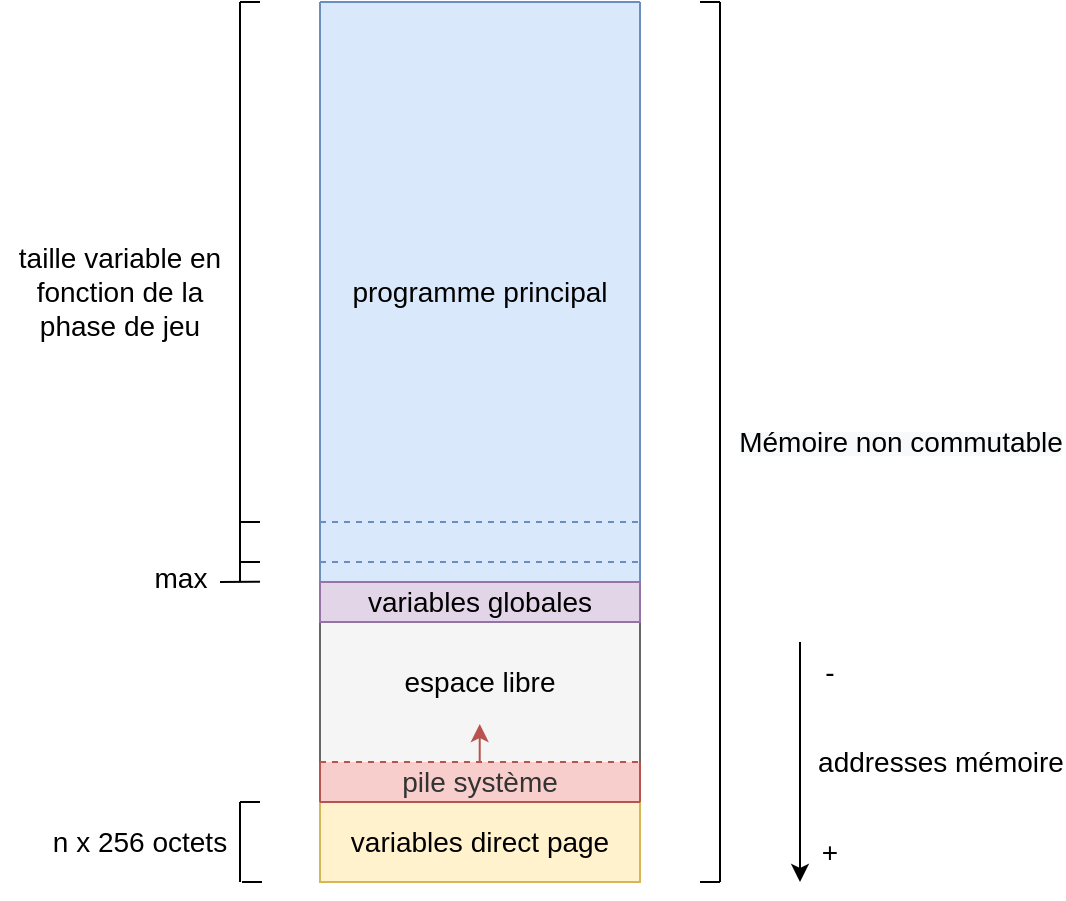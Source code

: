 <mxfile version="16.5.1" type="device"><diagram id="eQciy8wDLrB5z8Aikelj" name="Page-1"><mxGraphModel dx="1185" dy="721" grid="1" gridSize="10" guides="1" tooltips="1" connect="1" arrows="1" fold="1" page="1" pageScale="1" pageWidth="827" pageHeight="1169" math="0" shadow="0"><root><mxCell id="0"/><mxCell id="1" parent="0"/><mxCell id="13dcfKnotNPmauBQ8piw-3" value="&lt;font color=&quot;#000000&quot; style=&quot;font-size: 14px&quot;&gt;espace libre&lt;/font&gt;" style="rounded=0;whiteSpace=wrap;html=1;fillColor=#f5f5f5;fontColor=#333333;strokeColor=#666666;verticalAlign=middle;" vertex="1" parent="1"><mxGeometry x="320" y="480" width="160" height="120" as="geometry"/></mxCell><mxCell id="13dcfKnotNPmauBQ8piw-4" value="&lt;font style=&quot;font-size: 14px&quot;&gt;variables direct page&lt;/font&gt;" style="rounded=0;whiteSpace=wrap;html=1;fillColor=#fff2cc;strokeColor=#d6b656;" vertex="1" parent="1"><mxGeometry x="320" y="600" width="160" height="40" as="geometry"/></mxCell><mxCell id="13dcfKnotNPmauBQ8piw-5" value="&lt;font style=&quot;font-size: 14px&quot;&gt;programme principal&lt;/font&gt;" style="rounded=0;whiteSpace=wrap;html=1;fillColor=#dae8fc;strokeColor=#6c8ebf;dashed=1;" vertex="1" parent="1"><mxGeometry x="320" y="200" width="160" height="290" as="geometry"/></mxCell><mxCell id="13dcfKnotNPmauBQ8piw-7" value="&lt;span style=&quot;color: rgb(0 , 0 , 0) ; font-family: &amp;#34;helvetica&amp;#34; ; font-style: normal ; font-weight: 400 ; letter-spacing: normal ; text-align: center ; text-indent: 0px ; text-transform: none ; word-spacing: 0px ; background-color: rgb(248 , 249 , 250) ; display: inline ; float: none&quot;&gt;&lt;font style=&quot;font-size: 14px&quot;&gt;Mémoire non commutable&lt;/font&gt;&lt;/span&gt;" style="endArrow=none;html=1;rounded=0;" edge="1" parent="1"><mxGeometry y="-90" width="50" height="50" relative="1" as="geometry"><mxPoint x="520" y="640" as="sourcePoint"/><mxPoint x="520" y="200" as="targetPoint"/><mxPoint as="offset"/></mxGeometry></mxCell><mxCell id="13dcfKnotNPmauBQ8piw-9" value="" style="endArrow=none;html=1;rounded=0;" edge="1" parent="1"><mxGeometry width="50" height="50" relative="1" as="geometry"><mxPoint x="510" y="200" as="sourcePoint"/><mxPoint x="520" y="200" as="targetPoint"/></mxGeometry></mxCell><mxCell id="13dcfKnotNPmauBQ8piw-10" value="" style="endArrow=none;html=1;rounded=0;" edge="1" parent="1"><mxGeometry width="50" height="50" relative="1" as="geometry"><mxPoint x="510" y="640" as="sourcePoint"/><mxPoint x="520" y="640" as="targetPoint"/></mxGeometry></mxCell><mxCell id="13dcfKnotNPmauBQ8piw-11" value="" style="endArrow=classic;html=1;rounded=0;" edge="1" parent="1"><mxGeometry width="50" height="50" relative="1" as="geometry"><mxPoint x="560" y="520" as="sourcePoint"/><mxPoint x="560" y="640" as="targetPoint"/></mxGeometry></mxCell><mxCell id="13dcfKnotNPmauBQ8piw-12" value="&lt;font style=&quot;font-size: 14px&quot;&gt;addresses mémoire&lt;/font&gt;" style="edgeLabel;html=1;align=center;verticalAlign=middle;resizable=0;points=[];horizontal=1;" vertex="1" connectable="0" parent="13dcfKnotNPmauBQ8piw-11"><mxGeometry x="-0.05" y="2" relative="1" as="geometry"><mxPoint x="68" y="3" as="offset"/></mxGeometry></mxCell><mxCell id="13dcfKnotNPmauBQ8piw-13" value="-" style="text;html=1;strokeColor=none;fillColor=none;align=center;verticalAlign=middle;whiteSpace=wrap;rounded=0;fontSize=14;" vertex="1" parent="1"><mxGeometry x="560" y="520" width="30" height="30" as="geometry"/></mxCell><mxCell id="13dcfKnotNPmauBQ8piw-14" value="+" style="text;html=1;strokeColor=none;fillColor=none;align=center;verticalAlign=middle;whiteSpace=wrap;rounded=0;fontSize=14;" vertex="1" parent="1"><mxGeometry x="560" y="610" width="30" height="30" as="geometry"/></mxCell><mxCell id="13dcfKnotNPmauBQ8piw-18" value="&lt;span style=&quot;color: rgb(51 , 51 , 51)&quot;&gt;pile système&lt;/span&gt;" style="rounded=0;whiteSpace=wrap;html=1;fontSize=14;fillColor=#f8cecc;strokeColor=#b85450;dashed=1;" vertex="1" parent="1"><mxGeometry x="320" y="580" width="160" height="20" as="geometry"/></mxCell><mxCell id="13dcfKnotNPmauBQ8piw-16" value="" style="endArrow=classic;html=1;rounded=0;fontSize=14;fillColor=#f8cecc;strokeColor=#b85450;" edge="1" parent="1"><mxGeometry width="50" height="50" relative="1" as="geometry"><mxPoint x="399.86" y="580" as="sourcePoint"/><mxPoint x="399.86" y="561" as="targetPoint"/></mxGeometry></mxCell><mxCell id="13dcfKnotNPmauBQ8piw-19" value="" style="endArrow=none;html=1;rounded=0;fontSize=14;entryX=1;entryY=1;entryDx=0;entryDy=0;exitX=0;exitY=1;exitDx=0;exitDy=0;fillColor=#f8cecc;strokeColor=#b85450;" edge="1" parent="1" source="13dcfKnotNPmauBQ8piw-18" target="13dcfKnotNPmauBQ8piw-18"><mxGeometry width="50" height="50" relative="1" as="geometry"><mxPoint x="230" y="580" as="sourcePoint"/><mxPoint x="280" y="530" as="targetPoint"/></mxGeometry></mxCell><mxCell id="13dcfKnotNPmauBQ8piw-21" value="" style="endArrow=none;html=1;rounded=0;fontSize=14;exitX=0;exitY=1;exitDx=0;exitDy=0;fillColor=#f8cecc;strokeColor=#b85450;" edge="1" parent="1" source="13dcfKnotNPmauBQ8piw-18"><mxGeometry width="50" height="50" relative="1" as="geometry"><mxPoint x="400" y="570" as="sourcePoint"/><mxPoint x="320" y="580" as="targetPoint"/></mxGeometry></mxCell><mxCell id="13dcfKnotNPmauBQ8piw-22" value="" style="endArrow=none;html=1;rounded=0;fontSize=14;exitX=1;exitY=1;exitDx=0;exitDy=0;entryX=0.003;entryY=0.838;entryDx=0;entryDy=0;entryPerimeter=0;fillColor=#f8cecc;strokeColor=#b85450;" edge="1" parent="1" source="13dcfKnotNPmauBQ8piw-18"><mxGeometry width="50" height="50" relative="1" as="geometry"><mxPoint x="479.52" y="599.44" as="sourcePoint"/><mxPoint x="480" y="580" as="targetPoint"/></mxGeometry></mxCell><mxCell id="13dcfKnotNPmauBQ8piw-23" value="n x 256 octets" style="text;html=1;strokeColor=none;fillColor=none;align=center;verticalAlign=middle;whiteSpace=wrap;rounded=0;dashed=1;fontSize=14;" vertex="1" parent="1"><mxGeometry x="180" y="605" width="100" height="30" as="geometry"/></mxCell><mxCell id="13dcfKnotNPmauBQ8piw-24" value="" style="endArrow=none;html=1;rounded=0;fontSize=14;" edge="1" parent="1"><mxGeometry width="50" height="50" relative="1" as="geometry"><mxPoint x="280" y="640" as="sourcePoint"/><mxPoint x="280" y="600" as="targetPoint"/></mxGeometry></mxCell><mxCell id="13dcfKnotNPmauBQ8piw-25" value="" style="endArrow=none;html=1;rounded=0;fontSize=14;" edge="1" parent="1"><mxGeometry width="50" height="50" relative="1" as="geometry"><mxPoint x="280" y="600" as="sourcePoint"/><mxPoint x="290" y="600" as="targetPoint"/></mxGeometry></mxCell><mxCell id="13dcfKnotNPmauBQ8piw-26" value="" style="endArrow=none;html=1;rounded=0;fontSize=14;" edge="1" parent="1"><mxGeometry width="50" height="50" relative="1" as="geometry"><mxPoint x="281" y="640" as="sourcePoint"/><mxPoint x="291" y="640" as="targetPoint"/></mxGeometry></mxCell><mxCell id="13dcfKnotNPmauBQ8piw-27" value="" style="endArrow=none;html=1;rounded=0;fontSize=14;exitX=0;exitY=1;exitDx=0;exitDy=0;fillColor=#dae8fc;strokeColor=#6c8ebf;" edge="1" parent="1" source="13dcfKnotNPmauBQ8piw-5"><mxGeometry width="50" height="50" relative="1" as="geometry"><mxPoint x="270" y="250" as="sourcePoint"/><mxPoint x="320" y="200" as="targetPoint"/></mxGeometry></mxCell><mxCell id="13dcfKnotNPmauBQ8piw-28" value="" style="endArrow=none;html=1;rounded=0;fontSize=14;entryX=1;entryY=0;entryDx=0;entryDy=0;fillColor=#dae8fc;strokeColor=#6c8ebf;" edge="1" parent="1" target="13dcfKnotNPmauBQ8piw-5"><mxGeometry width="50" height="50" relative="1" as="geometry"><mxPoint x="320" y="200" as="sourcePoint"/><mxPoint x="460" y="340" as="targetPoint"/></mxGeometry></mxCell><mxCell id="13dcfKnotNPmauBQ8piw-29" value="" style="endArrow=none;html=1;rounded=0;fontSize=14;entryX=1;entryY=0;entryDx=0;entryDy=0;exitX=1;exitY=1;exitDx=0;exitDy=0;fillColor=#dae8fc;strokeColor=#6c8ebf;" edge="1" parent="1" source="13dcfKnotNPmauBQ8piw-5" target="13dcfKnotNPmauBQ8piw-5"><mxGeometry width="50" height="50" relative="1" as="geometry"><mxPoint x="410" y="390" as="sourcePoint"/><mxPoint x="460" y="340" as="targetPoint"/></mxGeometry></mxCell><mxCell id="13dcfKnotNPmauBQ8piw-32" value="" style="endArrow=none;dashed=1;html=1;rounded=0;fontSize=14;fillColor=#dae8fc;strokeColor=#6c8ebf;" edge="1" parent="1"><mxGeometry width="50" height="50" relative="1" as="geometry"><mxPoint x="320" y="480" as="sourcePoint"/><mxPoint x="480" y="480" as="targetPoint"/></mxGeometry></mxCell><mxCell id="13dcfKnotNPmauBQ8piw-33" value="" style="endArrow=none;dashed=1;html=1;rounded=0;fontSize=14;fillColor=#dae8fc;strokeColor=#6c8ebf;" edge="1" parent="1"><mxGeometry width="50" height="50" relative="1" as="geometry"><mxPoint x="320" y="460" as="sourcePoint"/><mxPoint x="480" y="460" as="targetPoint"/></mxGeometry></mxCell><mxCell id="13dcfKnotNPmauBQ8piw-34" value="taille variable en fonction de la phase de jeu" style="text;html=1;strokeColor=none;fillColor=none;align=center;verticalAlign=middle;whiteSpace=wrap;rounded=0;dashed=1;fontSize=14;" vertex="1" parent="1"><mxGeometry x="160" y="310" width="120" height="70" as="geometry"/></mxCell><mxCell id="13dcfKnotNPmauBQ8piw-37" value="" style="endArrow=none;html=1;rounded=0;fontSize=14;" edge="1" parent="1"><mxGeometry width="50" height="50" relative="1" as="geometry"><mxPoint x="280" y="490" as="sourcePoint"/><mxPoint x="280" y="200" as="targetPoint"/></mxGeometry></mxCell><mxCell id="13dcfKnotNPmauBQ8piw-38" value="" style="endArrow=none;html=1;rounded=0;fontSize=14;" edge="1" parent="1"><mxGeometry width="50" height="50" relative="1" as="geometry"><mxPoint x="280" y="200" as="sourcePoint"/><mxPoint x="290" y="200" as="targetPoint"/></mxGeometry></mxCell><mxCell id="13dcfKnotNPmauBQ8piw-39" value="" style="endArrow=none;html=1;rounded=0;fontSize=14;" edge="1" parent="1"><mxGeometry width="50" height="50" relative="1" as="geometry"><mxPoint x="270" y="490" as="sourcePoint"/><mxPoint x="290" y="489.87" as="targetPoint"/></mxGeometry></mxCell><mxCell id="13dcfKnotNPmauBQ8piw-40" value="" style="endArrow=none;html=1;rounded=0;fontSize=14;" edge="1" parent="1"><mxGeometry width="50" height="50" relative="1" as="geometry"><mxPoint x="280" y="460" as="sourcePoint"/><mxPoint x="290" y="460" as="targetPoint"/></mxGeometry></mxCell><mxCell id="13dcfKnotNPmauBQ8piw-41" value="" style="endArrow=none;html=1;rounded=0;fontSize=14;" edge="1" parent="1"><mxGeometry width="50" height="50" relative="1" as="geometry"><mxPoint x="280" y="480" as="sourcePoint"/><mxPoint x="290" y="480" as="targetPoint"/></mxGeometry></mxCell><mxCell id="13dcfKnotNPmauBQ8piw-43" value="max" style="text;html=1;strokeColor=none;fillColor=none;align=center;verticalAlign=middle;whiteSpace=wrap;rounded=0;dashed=1;fontSize=14;" vertex="1" parent="1"><mxGeometry x="231" y="473" width="39" height="30" as="geometry"/></mxCell><mxCell id="13dcfKnotNPmauBQ8piw-42" value="variables globales" style="rounded=0;whiteSpace=wrap;html=1;fontSize=14;fillColor=#e1d5e7;strokeColor=#9673a6;" vertex="1" parent="1"><mxGeometry x="320" y="490" width="160" height="20" as="geometry"/></mxCell></root></mxGraphModel></diagram></mxfile>